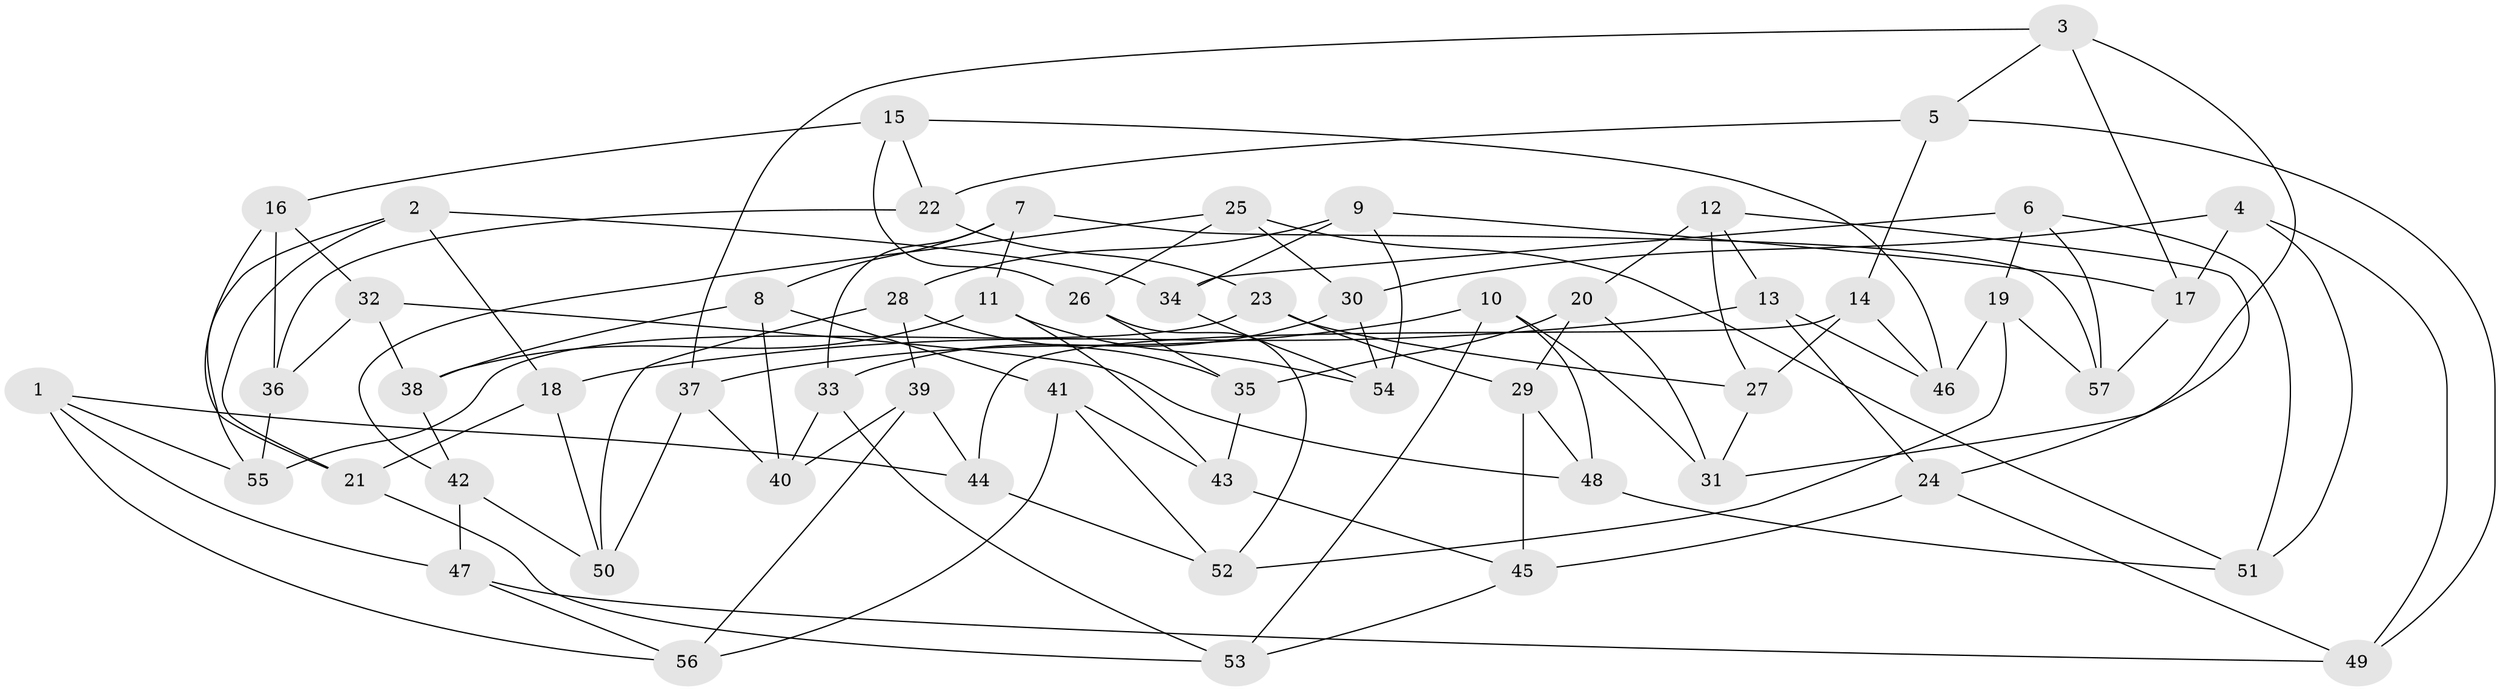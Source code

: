 // Generated by graph-tools (version 1.1) at 2025/11/02/27/25 16:11:50]
// undirected, 57 vertices, 114 edges
graph export_dot {
graph [start="1"]
  node [color=gray90,style=filled];
  1;
  2;
  3;
  4;
  5;
  6;
  7;
  8;
  9;
  10;
  11;
  12;
  13;
  14;
  15;
  16;
  17;
  18;
  19;
  20;
  21;
  22;
  23;
  24;
  25;
  26;
  27;
  28;
  29;
  30;
  31;
  32;
  33;
  34;
  35;
  36;
  37;
  38;
  39;
  40;
  41;
  42;
  43;
  44;
  45;
  46;
  47;
  48;
  49;
  50;
  51;
  52;
  53;
  54;
  55;
  56;
  57;
  1 -- 55;
  1 -- 47;
  1 -- 44;
  1 -- 56;
  2 -- 18;
  2 -- 55;
  2 -- 21;
  2 -- 34;
  3 -- 37;
  3 -- 31;
  3 -- 17;
  3 -- 5;
  4 -- 17;
  4 -- 51;
  4 -- 30;
  4 -- 49;
  5 -- 14;
  5 -- 49;
  5 -- 22;
  6 -- 57;
  6 -- 51;
  6 -- 34;
  6 -- 19;
  7 -- 33;
  7 -- 8;
  7 -- 57;
  7 -- 11;
  8 -- 41;
  8 -- 40;
  8 -- 38;
  9 -- 28;
  9 -- 34;
  9 -- 54;
  9 -- 17;
  10 -- 53;
  10 -- 37;
  10 -- 31;
  10 -- 48;
  11 -- 43;
  11 -- 38;
  11 -- 54;
  12 -- 13;
  12 -- 24;
  12 -- 20;
  12 -- 27;
  13 -- 18;
  13 -- 24;
  13 -- 46;
  14 -- 46;
  14 -- 27;
  14 -- 44;
  15 -- 16;
  15 -- 46;
  15 -- 26;
  15 -- 22;
  16 -- 21;
  16 -- 32;
  16 -- 36;
  17 -- 57;
  18 -- 21;
  18 -- 50;
  19 -- 57;
  19 -- 52;
  19 -- 46;
  20 -- 29;
  20 -- 35;
  20 -- 31;
  21 -- 53;
  22 -- 36;
  22 -- 23;
  23 -- 27;
  23 -- 55;
  23 -- 29;
  24 -- 49;
  24 -- 45;
  25 -- 42;
  25 -- 51;
  25 -- 30;
  25 -- 26;
  26 -- 35;
  26 -- 52;
  27 -- 31;
  28 -- 50;
  28 -- 39;
  28 -- 35;
  29 -- 45;
  29 -- 48;
  30 -- 54;
  30 -- 33;
  32 -- 38;
  32 -- 36;
  32 -- 48;
  33 -- 40;
  33 -- 53;
  34 -- 54;
  35 -- 43;
  36 -- 55;
  37 -- 50;
  37 -- 40;
  38 -- 42;
  39 -- 44;
  39 -- 56;
  39 -- 40;
  41 -- 43;
  41 -- 56;
  41 -- 52;
  42 -- 50;
  42 -- 47;
  43 -- 45;
  44 -- 52;
  45 -- 53;
  47 -- 56;
  47 -- 49;
  48 -- 51;
}
